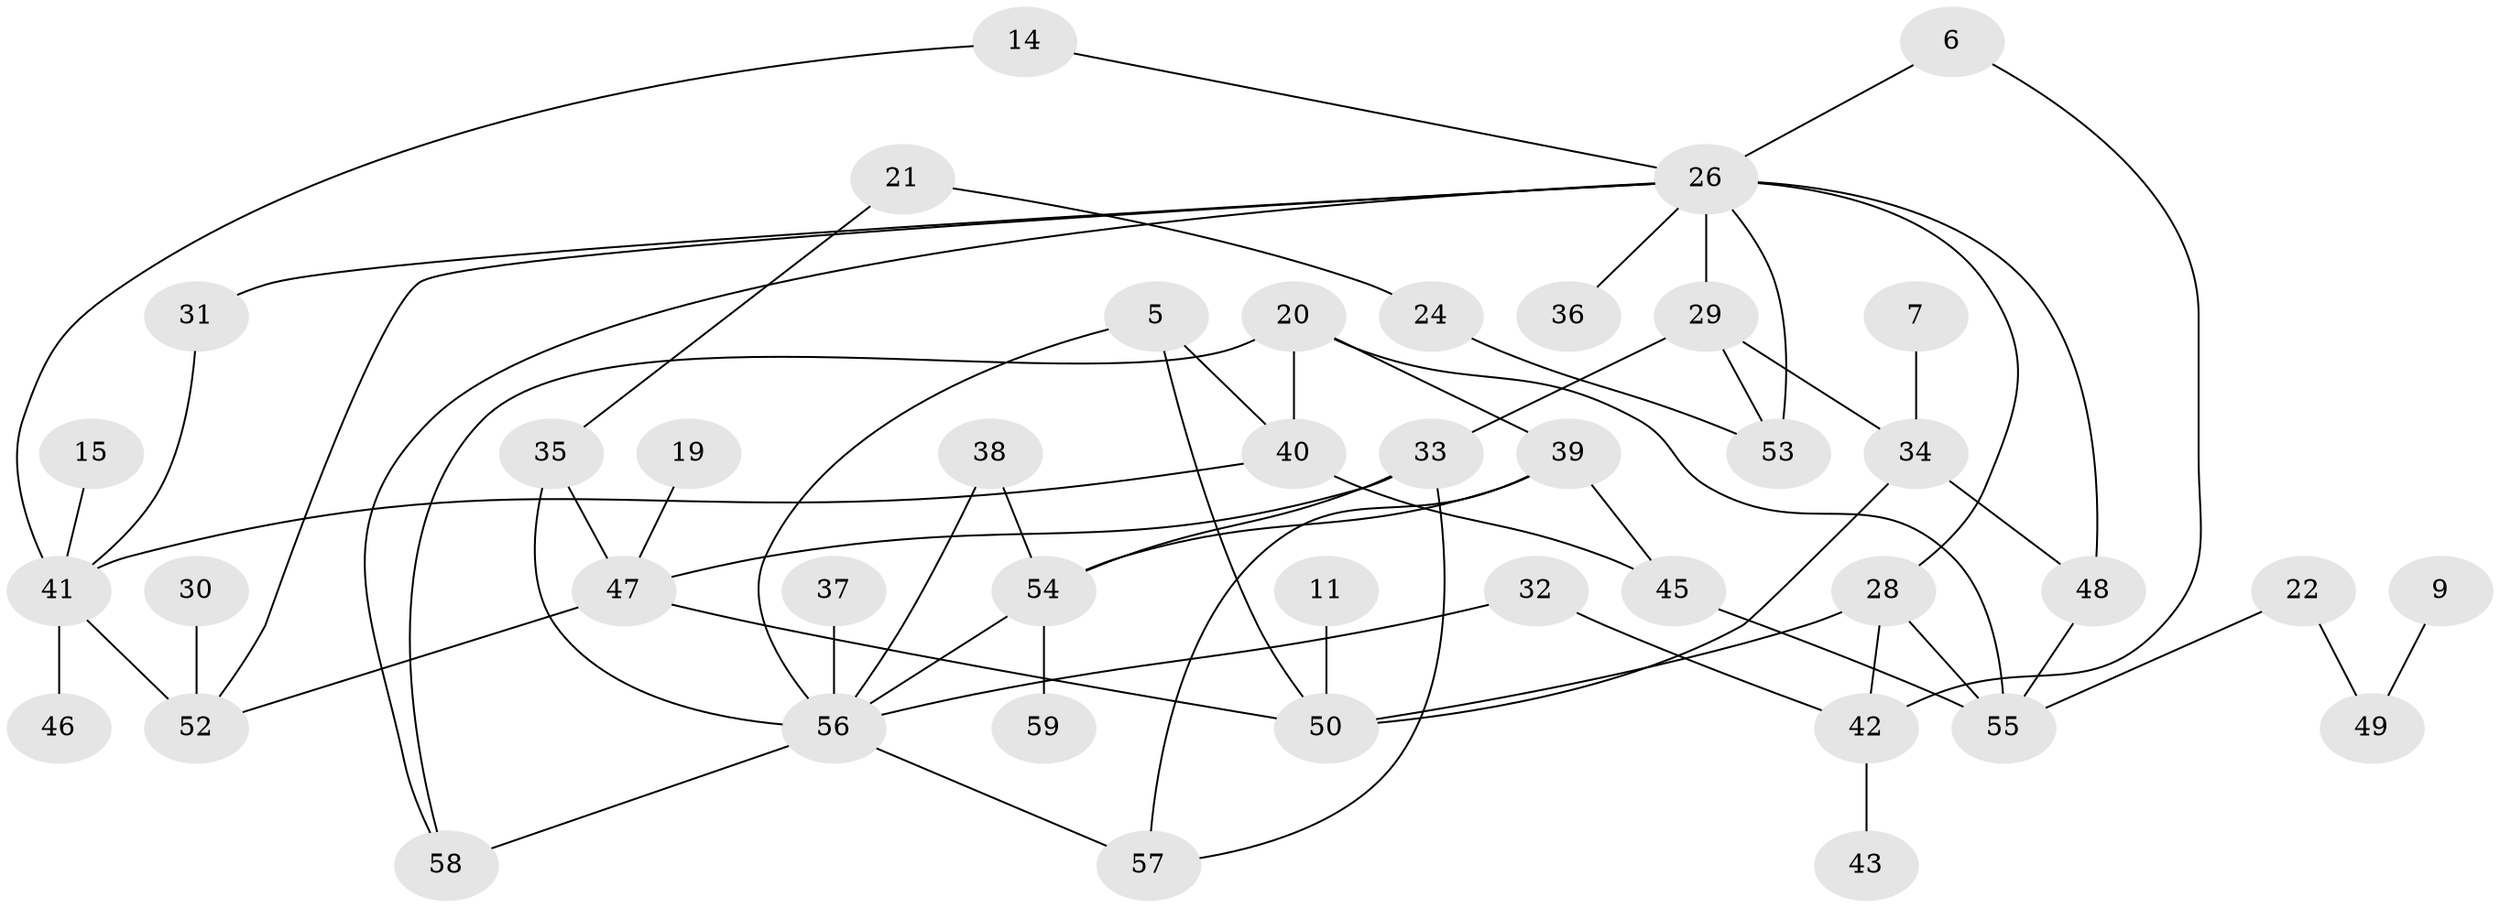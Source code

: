// original degree distribution, {1: 0.18803418803418803, 0: 0.13675213675213677, 2: 0.27350427350427353, 7: 0.017094017094017096, 3: 0.1623931623931624, 5: 0.06837606837606838, 4: 0.13675213675213677, 8: 0.008547008547008548, 9: 0.008547008547008548}
// Generated by graph-tools (version 1.1) at 2025/00/03/09/25 03:00:47]
// undirected, 43 vertices, 65 edges
graph export_dot {
graph [start="1"]
  node [color=gray90,style=filled];
  5;
  6;
  7;
  9;
  11;
  14;
  15;
  19;
  20;
  21;
  22;
  24;
  26;
  28;
  29;
  30;
  31;
  32;
  33;
  34;
  35;
  36;
  37;
  38;
  39;
  40;
  41;
  42;
  43;
  45;
  46;
  47;
  48;
  49;
  50;
  52;
  53;
  54;
  55;
  56;
  57;
  58;
  59;
  5 -- 40 [weight=1.0];
  5 -- 50 [weight=1.0];
  5 -- 56 [weight=1.0];
  6 -- 26 [weight=1.0];
  6 -- 42 [weight=1.0];
  7 -- 34 [weight=1.0];
  9 -- 49 [weight=1.0];
  11 -- 50 [weight=1.0];
  14 -- 26 [weight=1.0];
  14 -- 41 [weight=1.0];
  15 -- 41 [weight=1.0];
  19 -- 47 [weight=1.0];
  20 -- 39 [weight=1.0];
  20 -- 40 [weight=1.0];
  20 -- 55 [weight=1.0];
  20 -- 58 [weight=1.0];
  21 -- 24 [weight=1.0];
  21 -- 35 [weight=1.0];
  22 -- 49 [weight=1.0];
  22 -- 55 [weight=1.0];
  24 -- 53 [weight=2.0];
  26 -- 28 [weight=1.0];
  26 -- 29 [weight=2.0];
  26 -- 31 [weight=1.0];
  26 -- 36 [weight=2.0];
  26 -- 48 [weight=4.0];
  26 -- 52 [weight=1.0];
  26 -- 53 [weight=1.0];
  26 -- 58 [weight=1.0];
  28 -- 42 [weight=1.0];
  28 -- 50 [weight=1.0];
  28 -- 55 [weight=1.0];
  29 -- 33 [weight=2.0];
  29 -- 34 [weight=1.0];
  29 -- 53 [weight=1.0];
  30 -- 52 [weight=1.0];
  31 -- 41 [weight=1.0];
  32 -- 42 [weight=1.0];
  32 -- 56 [weight=1.0];
  33 -- 47 [weight=1.0];
  33 -- 54 [weight=1.0];
  33 -- 57 [weight=1.0];
  34 -- 48 [weight=1.0];
  34 -- 50 [weight=2.0];
  35 -- 47 [weight=2.0];
  35 -- 56 [weight=2.0];
  37 -- 56 [weight=1.0];
  38 -- 54 [weight=1.0];
  38 -- 56 [weight=1.0];
  39 -- 45 [weight=1.0];
  39 -- 54 [weight=1.0];
  39 -- 57 [weight=1.0];
  40 -- 41 [weight=2.0];
  40 -- 45 [weight=1.0];
  41 -- 46 [weight=1.0];
  41 -- 52 [weight=3.0];
  42 -- 43 [weight=1.0];
  45 -- 55 [weight=1.0];
  47 -- 50 [weight=1.0];
  47 -- 52 [weight=2.0];
  48 -- 55 [weight=1.0];
  54 -- 56 [weight=1.0];
  54 -- 59 [weight=1.0];
  56 -- 57 [weight=1.0];
  56 -- 58 [weight=1.0];
}
